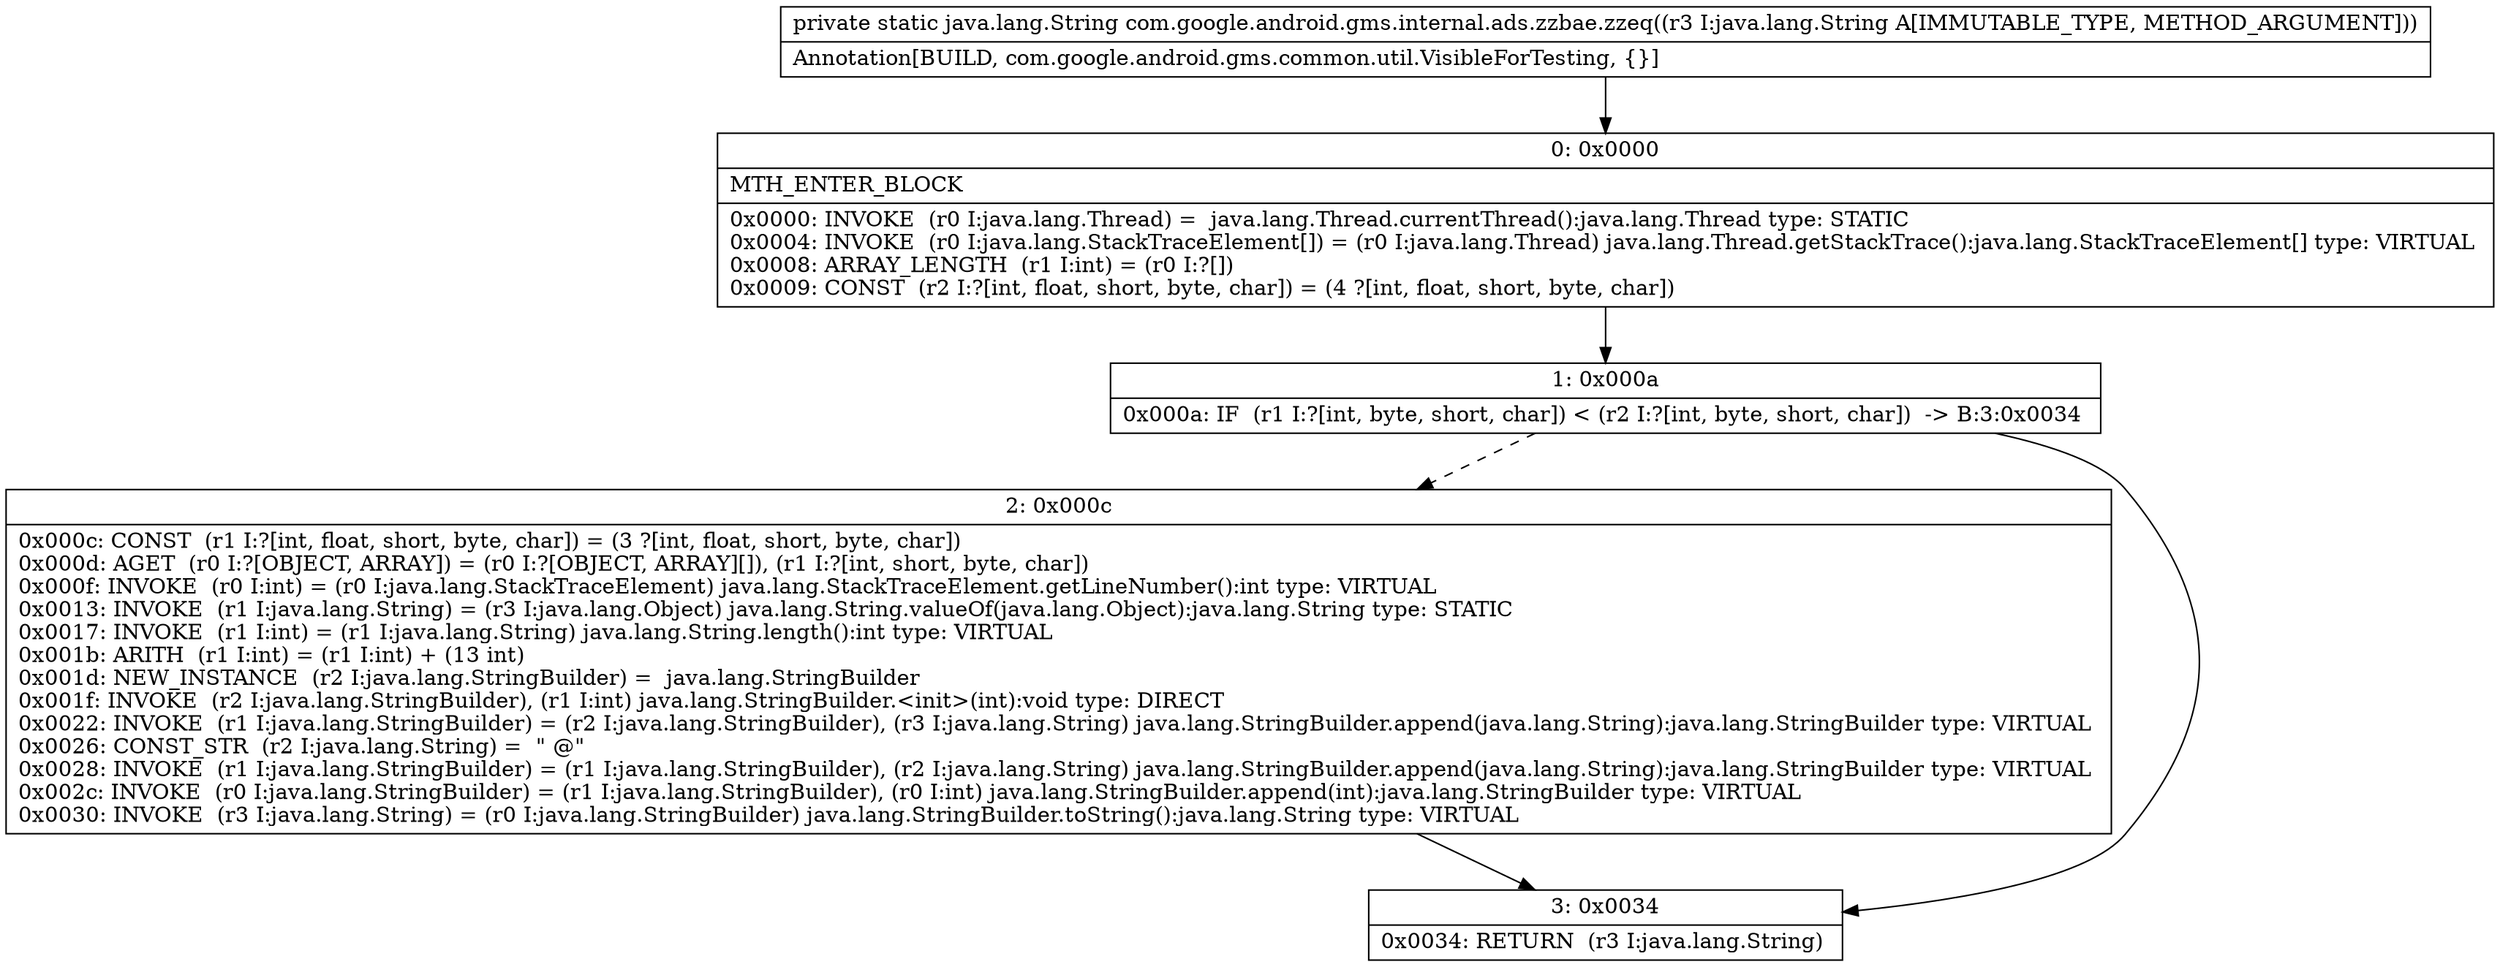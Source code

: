 digraph "CFG forcom.google.android.gms.internal.ads.zzbae.zzeq(Ljava\/lang\/String;)Ljava\/lang\/String;" {
Node_0 [shape=record,label="{0\:\ 0x0000|MTH_ENTER_BLOCK\l|0x0000: INVOKE  (r0 I:java.lang.Thread) =  java.lang.Thread.currentThread():java.lang.Thread type: STATIC \l0x0004: INVOKE  (r0 I:java.lang.StackTraceElement[]) = (r0 I:java.lang.Thread) java.lang.Thread.getStackTrace():java.lang.StackTraceElement[] type: VIRTUAL \l0x0008: ARRAY_LENGTH  (r1 I:int) = (r0 I:?[]) \l0x0009: CONST  (r2 I:?[int, float, short, byte, char]) = (4 ?[int, float, short, byte, char]) \l}"];
Node_1 [shape=record,label="{1\:\ 0x000a|0x000a: IF  (r1 I:?[int, byte, short, char]) \< (r2 I:?[int, byte, short, char])  \-\> B:3:0x0034 \l}"];
Node_2 [shape=record,label="{2\:\ 0x000c|0x000c: CONST  (r1 I:?[int, float, short, byte, char]) = (3 ?[int, float, short, byte, char]) \l0x000d: AGET  (r0 I:?[OBJECT, ARRAY]) = (r0 I:?[OBJECT, ARRAY][]), (r1 I:?[int, short, byte, char]) \l0x000f: INVOKE  (r0 I:int) = (r0 I:java.lang.StackTraceElement) java.lang.StackTraceElement.getLineNumber():int type: VIRTUAL \l0x0013: INVOKE  (r1 I:java.lang.String) = (r3 I:java.lang.Object) java.lang.String.valueOf(java.lang.Object):java.lang.String type: STATIC \l0x0017: INVOKE  (r1 I:int) = (r1 I:java.lang.String) java.lang.String.length():int type: VIRTUAL \l0x001b: ARITH  (r1 I:int) = (r1 I:int) + (13 int) \l0x001d: NEW_INSTANCE  (r2 I:java.lang.StringBuilder) =  java.lang.StringBuilder \l0x001f: INVOKE  (r2 I:java.lang.StringBuilder), (r1 I:int) java.lang.StringBuilder.\<init\>(int):void type: DIRECT \l0x0022: INVOKE  (r1 I:java.lang.StringBuilder) = (r2 I:java.lang.StringBuilder), (r3 I:java.lang.String) java.lang.StringBuilder.append(java.lang.String):java.lang.StringBuilder type: VIRTUAL \l0x0026: CONST_STR  (r2 I:java.lang.String) =  \" @\" \l0x0028: INVOKE  (r1 I:java.lang.StringBuilder) = (r1 I:java.lang.StringBuilder), (r2 I:java.lang.String) java.lang.StringBuilder.append(java.lang.String):java.lang.StringBuilder type: VIRTUAL \l0x002c: INVOKE  (r0 I:java.lang.StringBuilder) = (r1 I:java.lang.StringBuilder), (r0 I:int) java.lang.StringBuilder.append(int):java.lang.StringBuilder type: VIRTUAL \l0x0030: INVOKE  (r3 I:java.lang.String) = (r0 I:java.lang.StringBuilder) java.lang.StringBuilder.toString():java.lang.String type: VIRTUAL \l}"];
Node_3 [shape=record,label="{3\:\ 0x0034|0x0034: RETURN  (r3 I:java.lang.String) \l}"];
MethodNode[shape=record,label="{private static java.lang.String com.google.android.gms.internal.ads.zzbae.zzeq((r3 I:java.lang.String A[IMMUTABLE_TYPE, METHOD_ARGUMENT]))  | Annotation[BUILD, com.google.android.gms.common.util.VisibleForTesting, \{\}]\l}"];
MethodNode -> Node_0;
Node_0 -> Node_1;
Node_1 -> Node_2[style=dashed];
Node_1 -> Node_3;
Node_2 -> Node_3;
}


